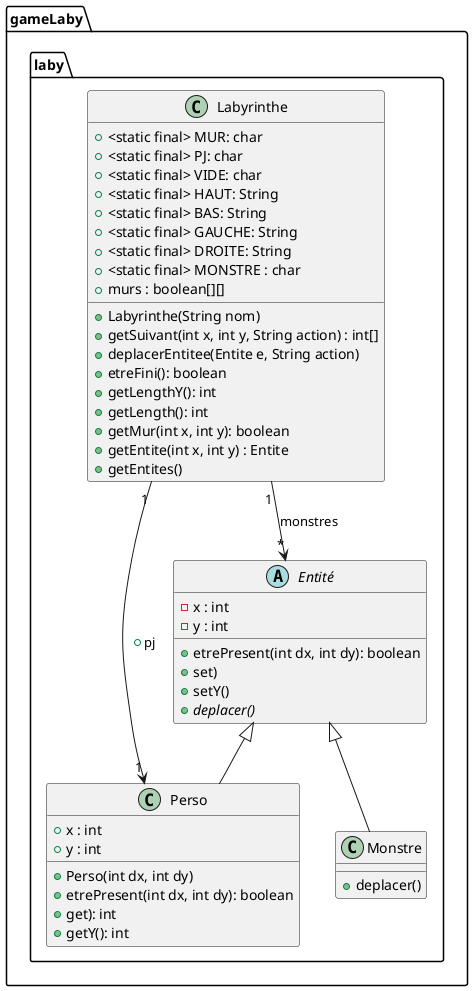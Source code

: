 @startuml
package gameLaby.laby{
class Labyrinthe{
+ <static final> MUR: char
+ <static final> PJ: char
+ <static final> VIDE: char
+ <static final> HAUT: String
+ <static final> BAS: String
+ <static final> GAUCHE: String
+ <static final> DROITE: String
+ <static final> MONSTRE : char
+ murs : boolean[][]
+ Labyrinthe(String nom)
+ getSuivant(int x, int y, String action) : int[]
+ deplacerEntitee(Entite e, String action)
+ etreFini(): boolean
+ getLengthY(): int
+ getLength(): int
+ getMur(int x, int y): boolean
+ getEntite(int x, int y) : Entite
+ getEntites()

}
class Perso{
+ x : int
+ y : int
+Perso(int dx, int dy)
+etrePresent(int dx, int dy): boolean
+get): int
+getY(): int
}
Abstract class Entité{
- x : int
- y : int
+ etrePresent(int dx, int dy): boolean
+set)
+setY()
+{abstract}deplacer()
}
class Monstre{
+deplacer()
}
}
Labyrinthe "1" --> "*" Entité : monstres
Labyrinthe "1" --> "1" Perso : + pj
Entité <|-- Monstre
Entité <|-- Perso
@enduml